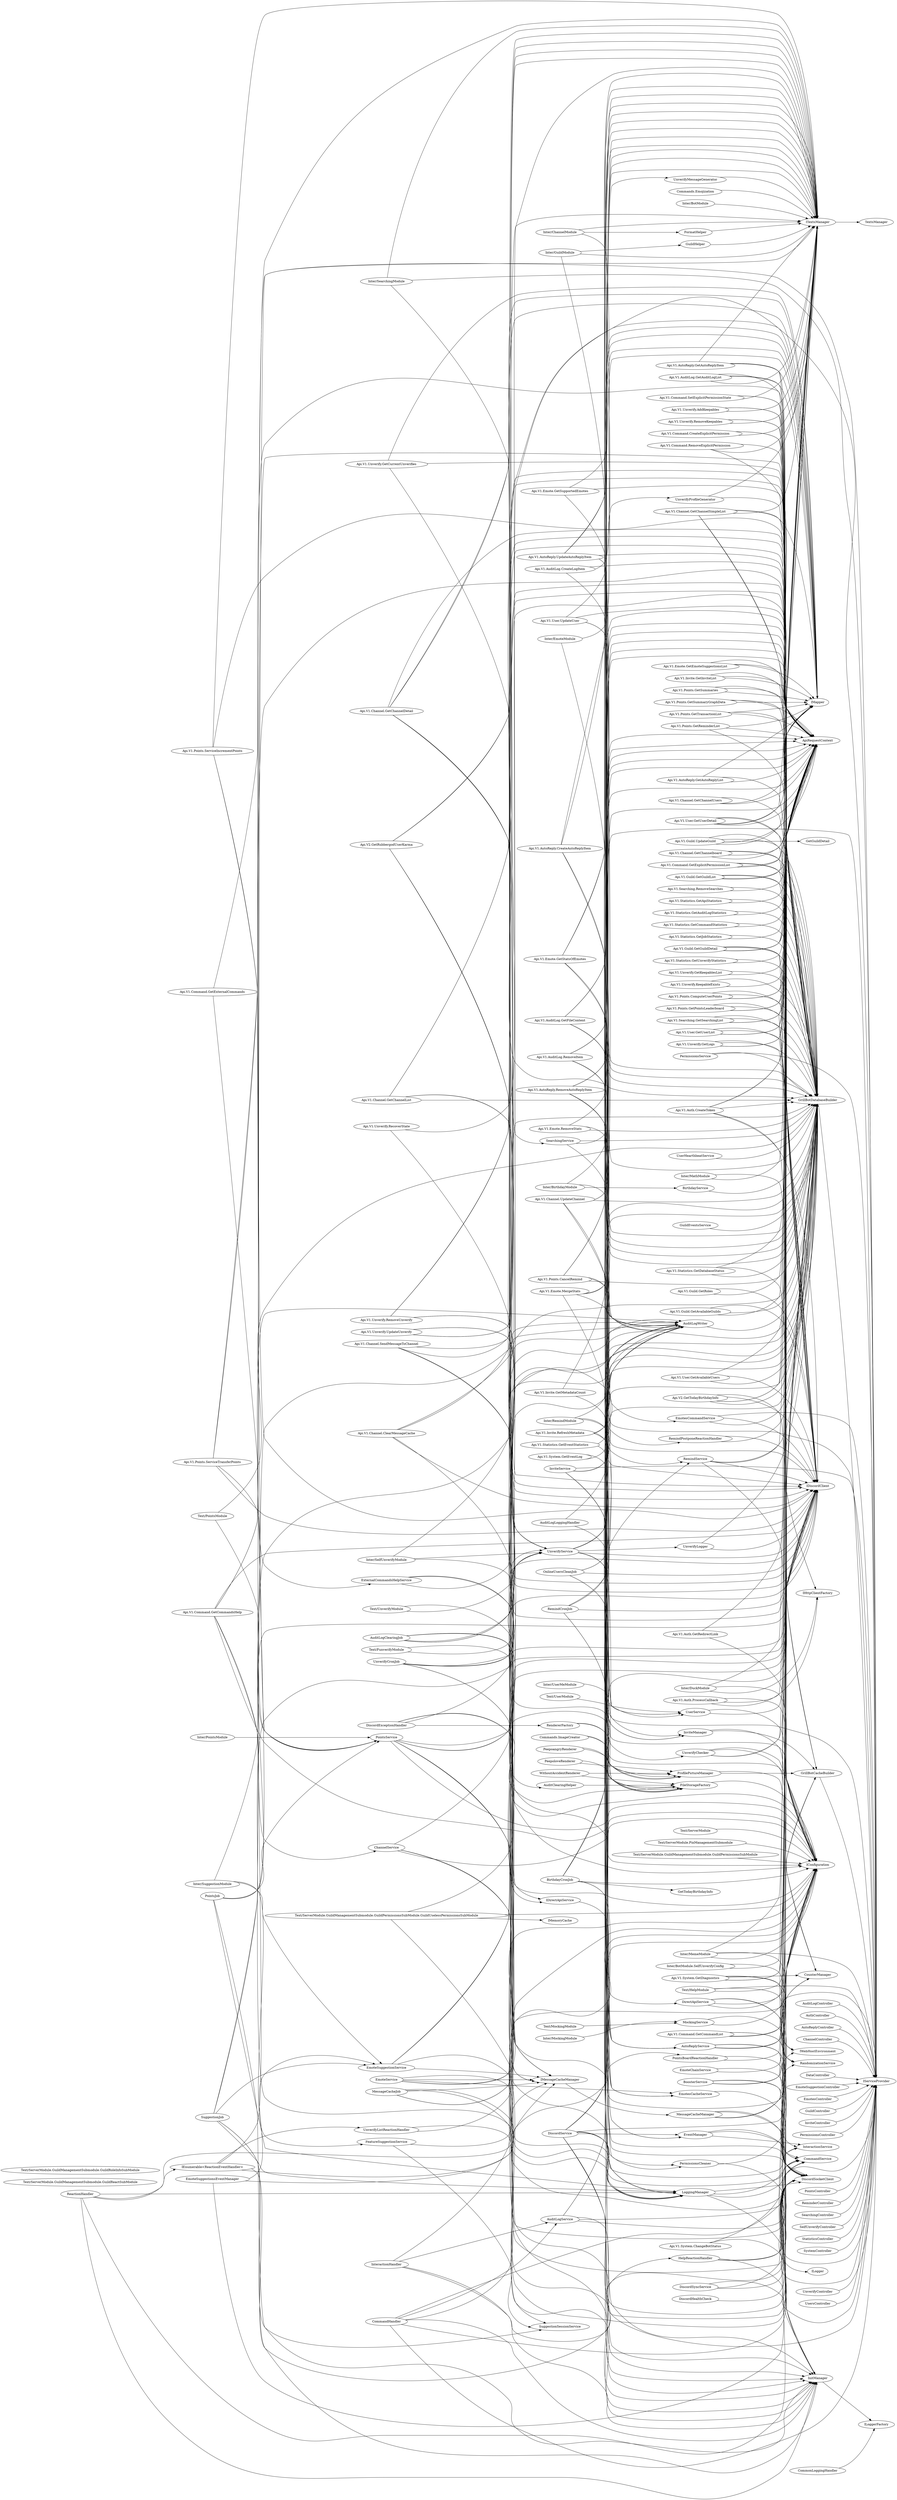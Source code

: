 digraph GrillBot {
    rankdir=LR
    
    "Api.V1.AuditLog.CreateLogItem" -> { ApiRequestContext AuditLogWriter ITextsManager }
    "Api.V1.AuditLog.GetAuditLogList" -> { ApiRequestContext GrillBotDatabaseBuilder IMapper ITextsManager }
    "Api.V1.AuditLog.GetFileContent" -> { ApiRequestContext GrillBotDatabaseBuilder FileStorageFactory ITextsManager }
    "Api.V1.AuditLog.RemoveItem" -> { ApiRequestContext GrillBotDatabaseBuilder ITextsManager FileStorageFactory }

    "Api.V1.Auth.CreateToken" -> { ApiRequestContext IHttpClientFactory IDiscordClient ITextsManager GrillBotDatabaseBuilder }
    "Api.V1.Auth.GetRedirectLink" -> { ApiRequestContext IConfiguration }
    "Api.V1.Auth.ProcessCallback" -> { ApiRequestContext IConfiguration IHttpClientFactory }
    
    "Api.V1.AutoReply.CreateAutoReplyItem" -> { ApiRequestContext AutoReplyService GrillBotDatabaseBuilder IMapper }
    "Api.V1.AutoReply.GetAutoReplyItem" -> { ApiRequestContext GrillBotDatabaseBuilder IMapper ITextsManager }
    "Api.V1.AutoReply.GetAutoReplyList" -> { ApiRequestContext GrillBotDatabaseBuilder IMapper }
    "Api.V1.AutoReply.RemoveAutoReplyItem" -> { ApiRequestContext GrillBotDatabaseBuilder ITextsManager AutoReplyService }
    "Api.V1.AutoReply.UpdateAutoReplyItem" -> { ApiRequestContext AutoReplyService GrillBotDatabaseBuilder IMapper ITextsManager }

    "Api.V1.Channel.ClearMessageCache" -> { ApiRequestContext IDiscordClient IMessageCacheManager AuditLogWriter }
    "Api.V1.Channel.GetChannelDetail" -> { ApiRequestContext GrillBotDatabaseBuilder ITextsManager IMapper IDiscordClient IMessageCacheManager }
    "Api.V1.Channel.GetChannelList" -> { ApiRequestContext GrillBotDatabaseBuilder IDiscordClient IMessageCacheManager IMapper }
    "Api.V1.Channel.GetChannelSimpleList" -> { ApiRequestContext IDiscordClient IMapper GrillBotDatabaseBuilder ITextsManager }
    "Api.V1.Channel.GetChannelUsers" -> { ApiRequestContext GrillBotDatabaseBuilder IMapper }
    "Api.V1.Channel.GetChannelboard" -> { ApiRequestContext IDiscordClient GrillBotDatabaseBuilder IMapper }
    "Api.V1.Channel.SendMessageToChannel" -> { ApiRequestContext ITextsManager IDiscordClient IMessageCacheManager }
    "Api.V1.Channel.UpdateChannel" -> { ApiRequestContext GrillBotDatabaseBuilder AutoReplyService AuditLogWriter ITextsManager }

    "Api.V1.Command.CreateExplicitPermission" -> { ApiRequestContext GrillBotDatabaseBuilder ITextsManager }
    "Api.V1.Command.GetCommandsHelp" -> { ApiRequestContext IDiscordClient CommandService ChannelService IServiceProvider IConfiguration }
    "Api.V1.Command.GetCommandList" -> { ApiRequestContext CommandService InteractionService IConfiguration }
    "Api.V1.Command.GetExplicitPermissionList" -> { ApiRequestContext GrillBotDatabaseBuilder IMapper IDiscordClient }
    "Api.V1.Command.GetExternalCommands" -> { ApiRequestContext ExternalCommandsHelpService }
    "Api.V1.Command.RemoveExplicitPermission" -> { ApiRequestContext GrillBotDatabaseBuilder ITextsManager }
    "Api.V1.Command.SetExplicitPermissionState" -> { ApiRequestContext GrillBotDatabaseBuilder ITextsManager }

    "Api.V1.Emote.GetEmoteSuggestionsList" -> { ApiRequestContext GrillBotDatabaseBuilder IMapper }
    "Api.V1.Emote.GetStatsOfEmotes" -> { ApiRequestContext EmotesCacheService GrillBotDatabaseBuilder IMapper }
    "Api.V1.Emote.GetSupportedEmotes" -> { ApiRequestContext EmotesCacheService IMapper }
    "Api.V1.Emote.MergeStats" -> { ApiRequestContext EmotesCacheService GrillBotDatabaseBuilder AuditLogWriter }
    "Api.V1.Emote.RemoveStats" -> { ApiRequestContext GrillBotDatabaseBuilder AuditLogWriter }

    "Api.V1.Guild.GetAvailableGuilds" -> { ApiRequestContext GrillBotDatabaseBuilder IDiscordClient }
    "Api.V1.Guild.GetGuildDetail" -> { ApiRequestContext GrillBotDatabaseBuilder IMapper IDiscordClient GrillBotCacheBuilder ITextsManager }
    "Api.V1.Guild.GetGuildList" -> { ApiRequestContext GrillBotDatabaseBuilder IMapper IDiscordClient }
    "Api.V1.Guild.GetRoles" -> { ApiRequestContext IDiscordClient }
    "Api.V1.Guild.UpdateGuild" -> { ApiRequestContext IDiscordClient GrillBotDatabaseBuilder GetGuildDetail ITextsManager }
    
    "Api.V1.Invite.GetInviteList" -> { ApiRequestContext GrillBotDatabaseBuilder IMapper }
    "Api.V1.Invite.GetMetadataCount" -> { ApiRequestContext InviteManager }
    "Api.V1.Invite.RefreshMetadata" -> { ApiRequestContext IDiscordClient InviteManager AuditLogWriter }
    
    "Api.V1.Points.ComputeUserPoints" -> { ApiRequestContext GrillBotDatabaseBuilder IDiscordClient IMapper }
    "Api.V1.Points.GetPointsLeaderboard" -> { ApiRequestContext IDiscordClient GrillBotDatabaseBuilder IMapper }
    "Api.V1.Points.GetSummaries" -> { ApiRequestContext GrillBotDatabaseBuilder IMapper }
    "Api.V1.Points.GetSummaryGraphData" -> { ApiRequestContext GrillBotDatabaseBuilder IMapper }
    "Api.V1.Points.GetTransactionList" -> { ApiRequestContext GrillBotDatabaseBuilder IMapper }
    "Api.V1.Points.ServiceIncrementPoints" -> { ApiRequestContext PointsService IDiscordClient ITextsManager }
    "Api.V1.Points.ServiceTransferPoints" -> { ApiRequestContext PointsService IDiscordClient ITextsManager }
    
    "Api.V1.Points.GetReminderList" -> { ApiRequestContext GrillBotDatabaseBuilder IMapper }
    "Api.V1.Points.CancelRemind" -> { ApiRequestContext GrillBotDatabaseBuilder AuditLogWriter IDiscordClient ITextsManager }
    
    "Api.V1.Searching.GetSearchingList" -> { ApiRequestContext IDiscordClient GrillBotDatabaseBuilder IMapper }
    "Api.V1.Searching.RemoveSearches" -> { ApiRequestContext GrillBotDatabaseBuilder }
    
    "Api.V1.Statistics.GetApiStatistics" -> { ApiRequestContext GrillBotDatabaseBuilder }
    "Api.V1.Statistics.GetAuditLogStatistics" -> { ApiRequestContext GrillBotDatabaseBuilder }
    "Api.V1.Statistics.GetCommandStatistics" -> { ApiRequestContext GrillBotDatabaseBuilder }
    "Api.V1.Statistics.GetDatabaseStatus" -> { ApiRequestContext GrillBotDatabaseBuilder GrillBotCacheBuilder }
    "Api.V1.Statistics.GetEventStatistics" -> { ApiRequestContext EventManager }
    "Api.V1.Statistics.GetJobStatistics" -> { ApiRequestContext GrillBotDatabaseBuilder }
    "Api.V1.Statistics.GetUnverifyStatistics" -> { ApiRequestContext GrillBotDatabaseBuilder }
    
    "Api.V1.System.ChangeBotStatus" -> { ApiRequestContext InitManager }
    "Api.V1.System.GetDiagnostics" -> { ApiRequestContext InitManager CounterManager IWebHostEnvironment IDiscordClient }
    "Api.V1.System.GetEventLog" -> { ApiRequestContext EventManager }
    
    "Api.V1.Unverify.AddKeepables" -> { ApiRequestContext GrillBotDatabaseBuilder ITextsManager }
    "Api.V1.Unverify.GetCurrentUnverifies" -> { ApiRequestContext UnverifyService IMapper }
    "Api.V1.Unverify.GetKeepablesList" -> { ApiRequestContext GrillBotDatabaseBuilder }
    "Api.V1.Unverify.GetLogs" -> { ApiRequestContext IDiscordClient IMapper GrillBotDatabaseBuilder }
    "Api.V1.Unverify.KeepableExists" -> { ApiRequestContext GrillBotDatabaseBuilder }
    "Api.V1.Unverify.RecoverState" -> { ApiRequestContext UnverifyService }
    "Api.V1.Unverify.RemoveKeepables" -> { ApiRequestContext GrillBotDatabaseBuilder ITextsManager }
    "Api.V1.Unverify.RemoveUnverify" -> { ApiRequestContext IDiscordClient UnverifyService ITextsManager }
    "Api.V1.Unverify.UpdateUnverify" -> { ApiRequestContext IDiscordClient UnverifyService ITextsManager }
    
    "Api.V1.User.GetAvailableUsers" -> { ApiRequestContext IDiscordClient GrillBotDatabaseBuilder }
    "Api.V1.User.GetUserDetail" -> { ApiRequestContext GrillBotDatabaseBuilder IMapper IDiscordClient ITextsManager }
    "Api.V1.User.GetUserList" -> { ApiRequestContext GrillBotDatabaseBuilder IMapper IDiscordClient }
    "Api.V1.User.UpdateUser" -> { ApiRequestContext GrillBotDatabaseBuilder AuditLogWriter ITextsManager }
    
    "Api.V2.GetRubbergodUserKarma" -> { ApiRequestContext IDirectApiService IDiscordClient IMapper }
    "Api.V2.GetTodayBirthdayInfo" -> { ApiRequestContext GrillBotDatabaseBuilder IDiscordClient IConfiguration ITextsManager }
    
    "Commands.Emojization" -> { ITextsManager }
    "Commands.ImageCreator" -> { FileStorageFactory ProfilePictureManager }
    
    AuditLogController -> { IServiceProvider }
    AuthController -> { IServiceProvider }
    AutoReplyController -> { IServiceProvider }
    ChannelController -> { IServiceProvider }
    DataController -> { IServiceProvider }
    EmoteSuggestionController -> { IServiceProvider }
    EmotesController -> { IServiceProvider }
    GuildController -> { IServiceProvider }
    InviteController -> { IServiceProvider }
    PermissionsController -> { IServiceProvider }
    PointsController -> { IServiceProvider }
    ReminderController -> { IServiceProvider }
    SearchingController -> { IServiceProvider }
    SelfUnverifyController -> { IServiceProvider }
    StatisticsController -> { IServiceProvider }
    SystemController -> { IServiceProvider }
    UnverifyController -> { IServiceProvider }
    UsersController -> { IServiceProvider }
    
    AuditClearingHelper -> { FileStorageFactory }
    AuditLogService -> { DiscordSocketClient GrillBotDatabaseBuilder InitManager AuditLogWriter IServiceProvider }
    AuditLogClearingJob -> { AuditLogWriter IDiscordClient GrillBotDatabaseBuilder InitManager AuditClearingHelper LoggingManager }
    AuditLogWriter -> { GrillBotDatabaseBuilder }
    AuditLogLoggingHandler -> { AuditLogWriter IConfiguration }
    
    BirthdayCronJob -> { IConfiguration AuditLogWriter IDiscordClient InitManager LoggingManager GetTodayBirthdayInfo GrillBotDatabaseBuilder }
    BirthdayService -> { GrillBotDatabaseBuilder }
    
    ExternalCommandsHelpService -> { IDirectApiService IConfiguration IServiceProvider }
    IDirectApiService -> DirectApiService
    DirectApiService -> { DiscordSocketClient IConfiguration InitManager GrillBotCacheBuilder }
    
    DiscordHealthCheck -> DiscordSocketClient
    DiscordService -> { DiscordSocketClient IConfiguration IServiceProvider CommandService IWebHostEnvironment InitManager InteractionService AuditLogWriter EventManager LoggingManager }
    DiscordSyncService -> { DiscordSocketClient GrillBotDatabaseBuilder InitManager }
    
    EmoteChainService -> { IConfiguration DiscordSocketClient }
    EmotesCacheService -> DiscordSocketClient
    EmotesCommandService -> { IServiceProvider GrillBotDatabaseBuilder IDiscordClient }
    EmoteService -> { DiscordSocketClient GrillBotDatabaseBuilder IConfiguration IMessageCacheManager EmotesCacheService }
    
    GuildEventsService -> GrillBotDatabaseBuilder
    
    ChannelService -> { DiscordSocketClient GrillBotDatabaseBuilder IConfiguration IMessageCacheManager }
    
    PeepoangryRenderer -> { FileStorageFactory ProfilePictureManager }
    PeepoloveRenderer -> { FileStorageFactory ProfilePictureManager }
    RendererFactory -> { FileStorageFactory ProfilePictureManager }
    WithoutAccidentRenderer -> { FileStorageFactory ProfilePictureManager }
    
    PermissionsCleaner -> { CounterManager ILogger }
    PermissionsService -> { GrillBotDatabaseBuilder IServiceProvider }
    
    RemindCronJob -> { AuditLogWriter IDiscordClient RemindService InitManager LoggingManager }
    RemindService -> { IDiscordClient GrillBotDatabaseBuilder IConfiguration ITextsManager }
    
    EmoteSuggestionService -> { SuggestionSessionService GrillBotDatabaseBuilder IDiscordClient IMessageCacheManager }
    FeatureSuggestionService -> { SuggestionSessionService IConfiguration }
    SuggestionJob -> { AuditLogWriter IDiscordClient InitManager EmoteSuggestionService SuggestionSessionService LoggingManager }
    EmoteSuggestionsEventManager -> { DiscordSocketClient EmoteSuggestionService IMessageCacheManager }
    
    UnverifyChecker -> { GrillBotDatabaseBuilder IConfiguration IWebHostEnvironment ITextsManager }
    UnverifyCronJob -> { AuditLogWriter IDiscordClient UnverifyService InitManager LoggingManager }
    UnverifyLogger -> { IDiscordClient GrillBotDatabaseBuilder }
    UnverifyProfileGenerator -> { GrillBotDatabaseBuilder ITextsManager }
    UnverifyService -> { DiscordSocketClient UnverifyChecker UnverifyProfileGenerator UnverifyLogger GrillBotDatabaseBuilder PermissionsCleaner LoggingManager ITextsManager UnverifyMessageGenerator IDiscordClient }
    UnverifyMessageGenerator -> { ITextsManager }
    
    OnlineUsersCleanJob -> { AuditLogWriter IDiscordClient GrillBotDatabaseBuilder InitManager LoggingManager }
    
    PointsJob -> { AuditLogWriter IDiscordClient InitManager PointsService LoggingManager }
    PointsService -> { DiscordSocketClient GrillBotDatabaseBuilder IConfiguration IMessageCacheManager RandomizationService ProfilePictureManager ITextsManager }
    
    UserService -> { GrillBotDatabaseBuilder IConfiguration }
    UserHearthbeatService -> { GrillBotDatabaseBuilder }
   
    AutoReplyService -> { IConfiguration DiscordSocketClient GrillBotDatabaseBuilder InitManager }
    
    BoosterService -> { DiscordSocketClient GrillBotDatabaseBuilder IConfiguration InitManager }
    DiscordExceptionHandler -> { IDiscordClient IConfiguration FileStorageFactory RendererFactory }
    InviteService -> { DiscordSocketClient GrillBotDatabaseBuilder AuditLogWriter InviteManager IServiceProvider }
    MessageCacheJob -> { AuditLogWriter IDiscordClient InitManager IMessageCacheManager LoggingManager }
    
    MockingService -> { IConfiguration RandomizationService }
    
    SearchingService -> { GrillBotDatabaseBuilder UserService IServiceProvider }
    
    CommandHandler -> { DiscordSocketClient CommandService IServiceProvider IConfiguration AuditLogService InitManager }
    InteractionHandler -> { DiscordSocketClient IServiceProvider InitManager AuditLogService }
    ReactionHandler -> { DiscordSocketClient "IEnumerable<ReactionEventHandler>" IMessageCacheManager InitManager LoggingManager }
    
    "IEnumerable<ReactionEventHandler>" -> "HelpReactionHandler"
    "IEnumerable<ReactionEventHandler>" -> "PointsBoardReactionHandler"
    "IEnumerable<ReactionEventHandler>" -> "UnverifyListReactionHandler"
    "IEnumerable<ReactionEventHandler>" -> "RemindPostponeReactionHandler"
    HelpReactionHandler -> { CommandService DiscordSocketClient IServiceProvider IConfiguration }
    PointsBoardReactionHandler -> { GrillBotDatabaseBuilder DiscordSocketClient }
    RemindPostponeReactionHandler -> { GrillBotDatabaseBuilder IDiscordClient }
    UnverifyListReactionHandler -> { DiscordSocketClient UnverifyService }
    
    "Inter/SelfUnverifyModule" -> { IConfiguration ITextsManager UnverifyService }
    "Inter/UserMeModule" -> UserService
    "Inter/BirthdayModule" -> { BirthdayService ITextsManager IServiceProvider }
    "Inter/BotModule" -> { ITextsManager }
    "Inter/BotModule.SelfUnverifyConfig" -> { ITextsManager IServiceProvider }
    "Inter/DuckModule" -> { IHttpClientFactory IConfiguration ITextsManager }
    "Inter/EmoteModule" -> { EmotesCommandService ITextsManager }
    "Inter/GuildModule" -> { UserService ITextsManager GuildHelper }
    "Inter/ChannelModule" -> { GrillBotDatabaseBuilder ITextsManager FormatHelper }
    "Inter/MathModule" -> { IHttpClientFactory ITextsManager }
    "Inter/MemeModule" -> { RandomizationService IConfiguration ITextsManager IServiceProvider }
    "Inter/MockingModule" -> MockingService
    "Inter/PointsModule" -> PointsService
    "Inter/RemindModule" -> { RemindService ITextsManager IServiceProvider }
    "Inter/SearchingModule" -> { SearchingService ITextsManager IServiceProvider }
    "Inter/SuggestionModule" -> { EmoteSuggestionService FeatureSuggestionService ITextsManager }
    
    "Text/ServerModule" -> "IConfiguration"
    "Text/ServerModule.PinManagementSubmodule" -> "IConfiguration"
    "Text/ServerModule.GuildManagementSubmodule.GuildPermissionsSubModule" -> "IConfiguration"
    "Text/ServerModule.GuildManagementSubmodule.GuildPermissionsSubModule.GuildUselessPermissionsSubModule" -> { IMemoryCache IConfiguration PermissionsCleaner UnverifyService }
    "Text/ServerModule.GuildManagementSubmodule.GuildReactSubModule"
    "Text/ServerModule.GuildManagementSubmodule.GuildRoleInfoSubModule"
    "Text/PointsModule" -> { PointsService GrillBotDatabaseBuilder }
    "Text/MockingModule" -> "MockingService"
    "Text/HelpModule" -> { CommandService IServiceProvider IConfiguration }
    "Text/UserModule" -> "UserService"
    "Text/UnverifyModule" -> { UnverifyService IConfiguration }
    "Text/FunverifyModule" -> { UnverifyService IConfiguration }
    
    InviteManager -> { GrillBotCacheBuilder CounterManager }
    IMessageCacheManager -> MessageCacheManager
    MessageCacheManager -> { DiscordSocketClient InitManager GrillBotCacheBuilder CounterManager }
    ProfilePictureManager -> { GrillBotCacheBuilder CounterManager }
    GrillBotCacheBuilder -> { IServiceProvider }
    
    GrillBotDatabaseBuilder -> { IServiceProvider }
    
    CommonLoggingHandler -> { ILoggerFactory }
    LoggingManager -> { DiscordSocketClient CommandService InteractionService IServiceProvider }
    
    EventManager -> { DiscordSocketClient InteractionService CommandService }
    InitManager -> ILoggerFactory
    FileStorageFactory -> IConfiguration
    
    FormatHelper -> { ITextsManager }
    GuildHelper -> { ITextsManager }
    ITextsManager -> TextsManager
}
